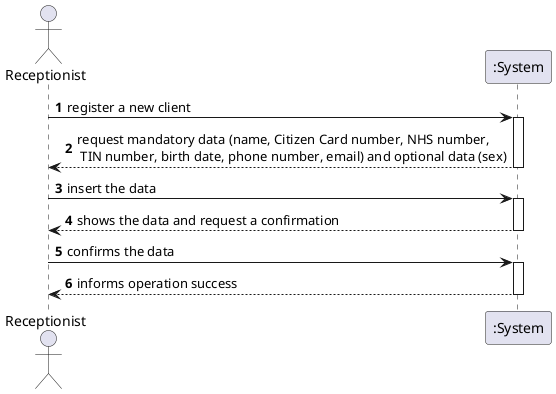 @startuml
'https://plantuml.com/sequence-diagram

autonumber

actor "Receptionist" as RECEP

participant ":System" as SYSTEM

RECEP -> SYSTEM : register a new client
activate SYSTEM
SYSTEM --> RECEP : request mandatory data (name, Citizen Card number, NHS number,\n TIN number, birth date, phone number, email) and optional data (sex)
deactivate SYSTEM

RECEP -> SYSTEM : insert the data
activate SYSTEM
SYSTEM --> RECEP : shows the data and request a confirmation
deactivate SYSTEM

RECEP -> SYSTEM : confirms the data
activate SYSTEM
SYSTEM --> RECEP : informs operation success
deactivate SYSTEM

@enduml